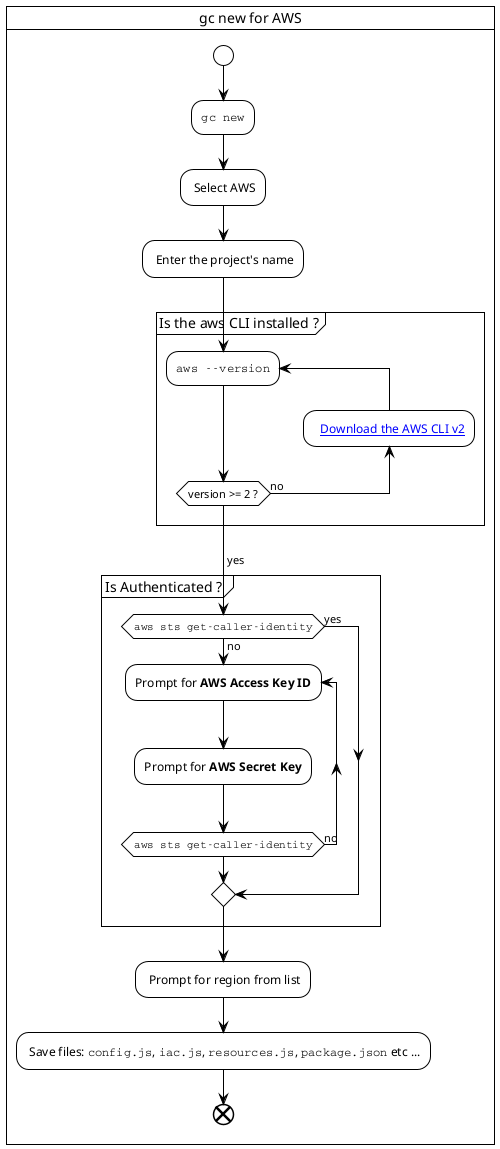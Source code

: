 @startuml gc-new-aws
!theme plain

skinparam svgLinkTarget _blank

card "gc new for AWS" {
start

:""gc new"";
: Select AWS;
: Enter the project's name;


partition "Is the aws CLI installed ?" {
repeat :""aws --version"";
backward:  [[https://docs.aws.amazon.com/cli/latest/userguide/install-cliv2.html Download the AWS CLI v2]];
repeat while (version >= 2 ?) is (no) 
->yes;
}

partition "Is Authenticated ? " {
  if (""aws sts get-caller-identity"") then (yes)
else (no)
  
repeat :Prompt for <b>AWS Access Key ID</b>;
:Prompt for <b>AWS Secret Key</b>;
repeat while (""aws sts get-caller-identity"") is (no) 
endif

}

: Prompt for region from list;
: Save files: ""config.js"", ""iac.js"", ""resources.js"", ""package.json"" etc ...; 
end
}
@enduml